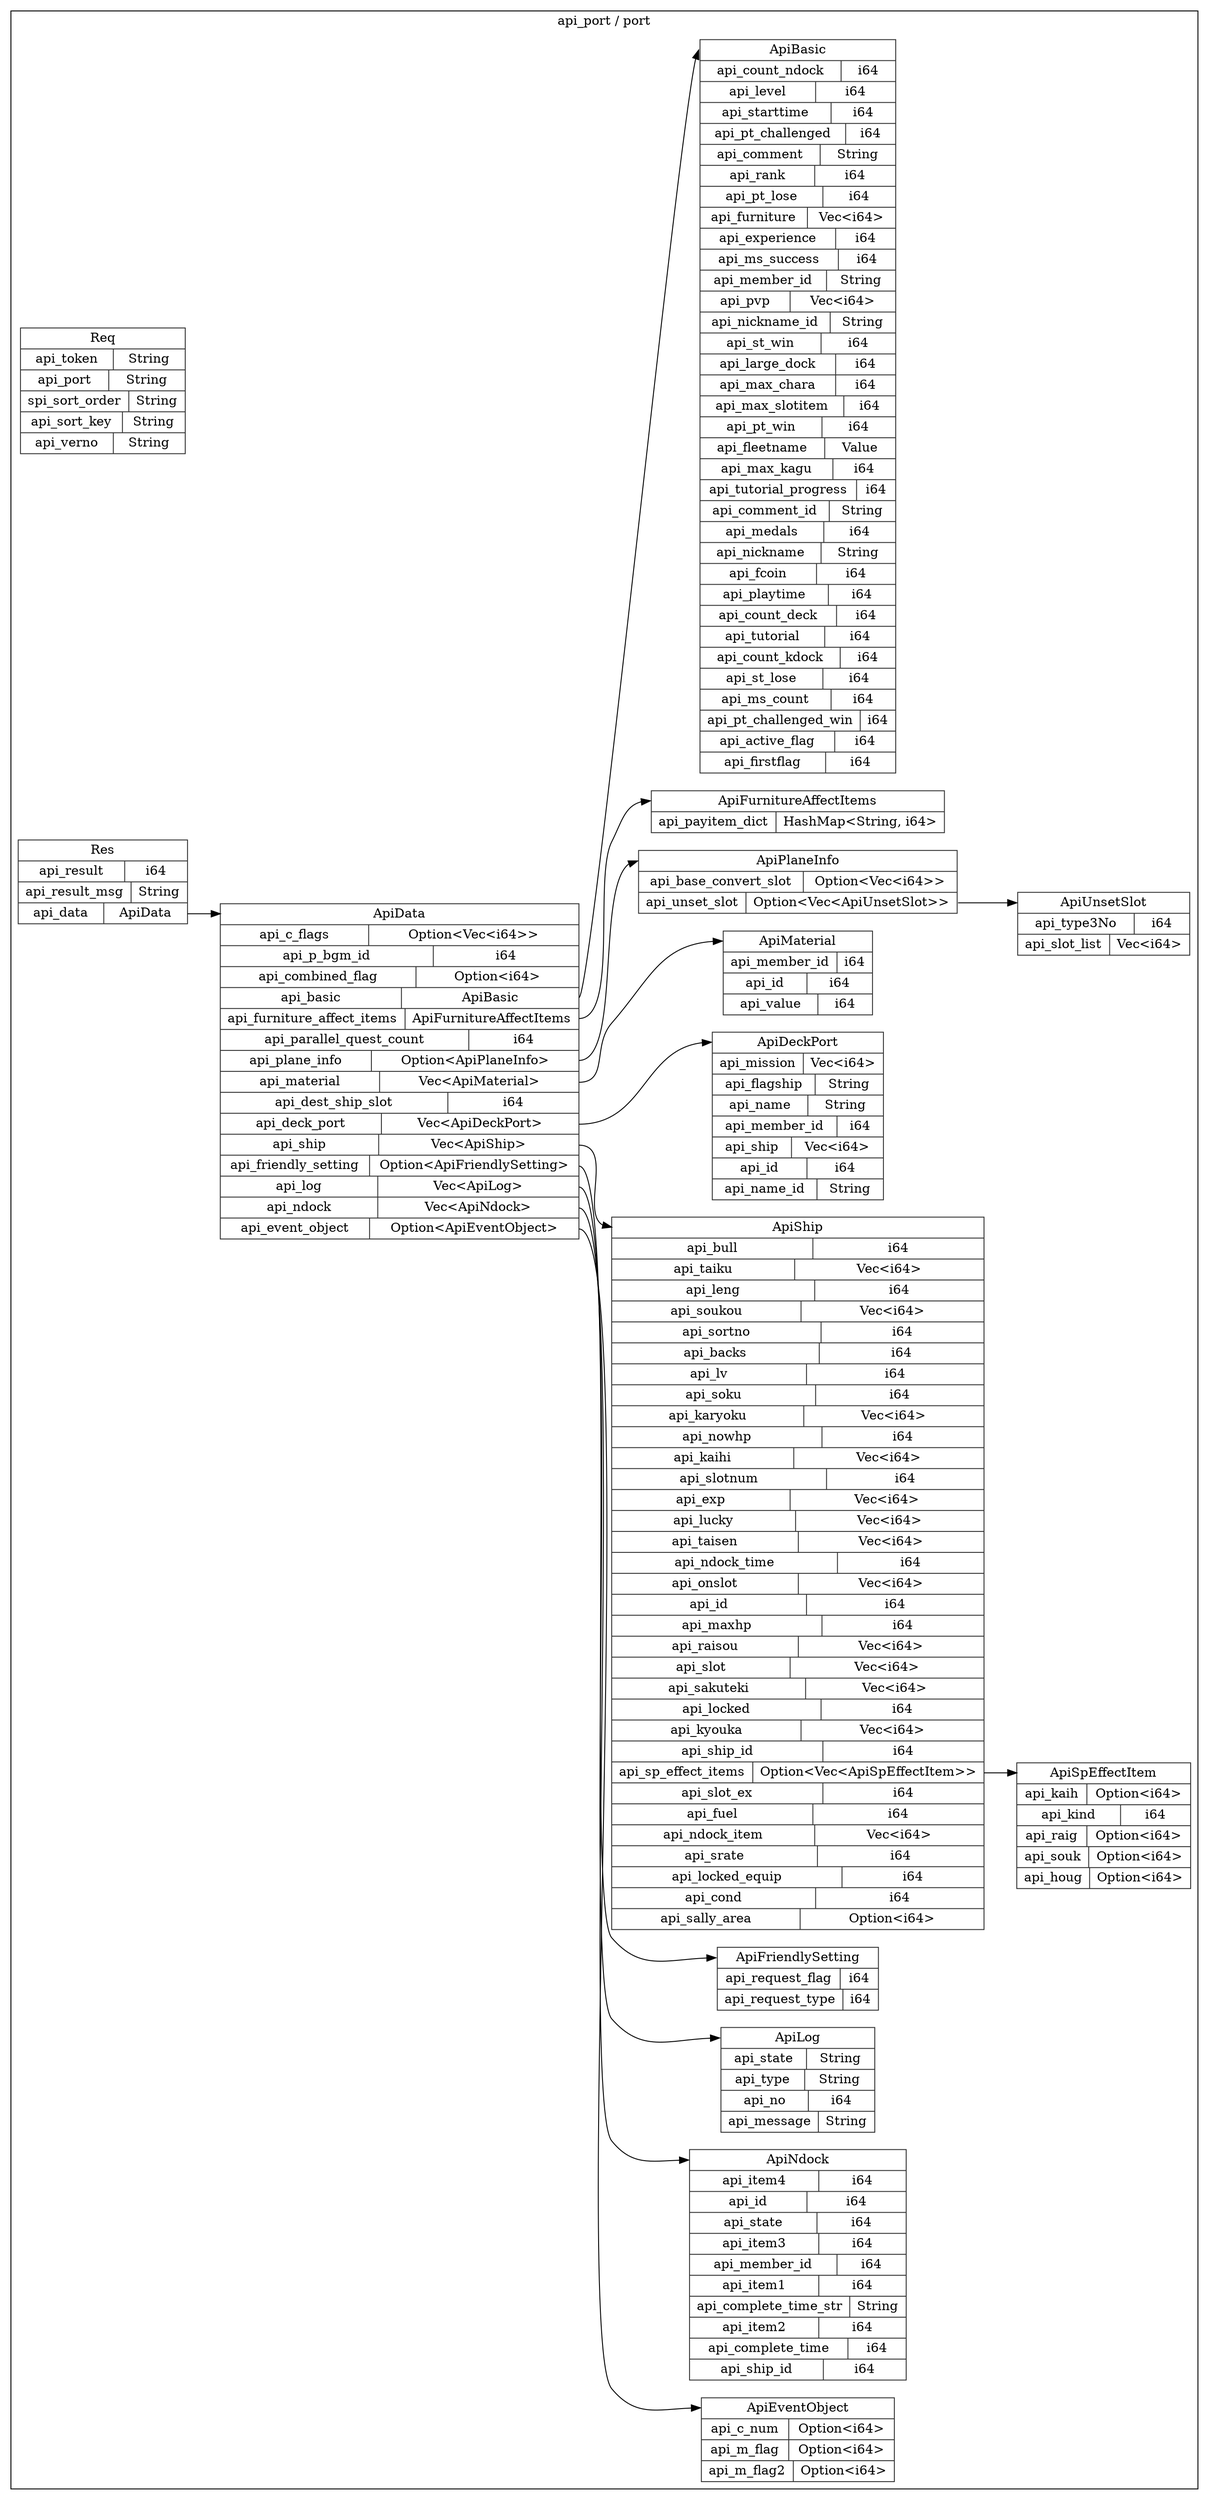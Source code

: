 digraph {
  rankdir=LR;
  subgraph cluster_0 {
    label="api_port / port";
    node [style="filled", color=white, style="solid", color=gray20];
    api_port__port__ApiEventObject [label="<ApiEventObject> ApiEventObject  | { api_c_num | <api_c_num> Option\<i64\> } | { api_m_flag | <api_m_flag> Option\<i64\> } | { api_m_flag2 | <api_m_flag2> Option\<i64\> }", shape=record];
    api_port__port__ApiData [label="<ApiData> ApiData  | { api_c_flags | <api_c_flags> Option\<Vec\<i64\>\> } | { api_p_bgm_id | <api_p_bgm_id> i64 } | { api_combined_flag | <api_combined_flag> Option\<i64\> } | { api_basic | <api_basic> ApiBasic } | { api_furniture_affect_items | <api_furniture_affect_items> ApiFurnitureAffectItems } | { api_parallel_quest_count | <api_parallel_quest_count> i64 } | { api_plane_info | <api_plane_info> Option\<ApiPlaneInfo\> } | { api_material | <api_material> Vec\<ApiMaterial\> } | { api_dest_ship_slot | <api_dest_ship_slot> i64 } | { api_deck_port | <api_deck_port> Vec\<ApiDeckPort\> } | { api_ship | <api_ship> Vec\<ApiShip\> } | { api_friendly_setting | <api_friendly_setting> Option\<ApiFriendlySetting\> } | { api_log | <api_log> Vec\<ApiLog\> } | { api_ndock | <api_ndock> Vec\<ApiNdock\> } | { api_event_object | <api_event_object> Option\<ApiEventObject\> }", shape=record];
    api_port__port__ApiBasic;
    api_port__port__ApiData:api_basic:e -> api_port__port__ApiBasic:ApiBasic:w;
    api_port__port__ApiFurnitureAffectItems;
    api_port__port__ApiData:api_furniture_affect_items:e -> api_port__port__ApiFurnitureAffectItems:ApiFurnitureAffectItems:w;
    api_port__port__ApiPlaneInfo;
    api_port__port__ApiData:api_plane_info:e -> api_port__port__ApiPlaneInfo:ApiPlaneInfo:w;
    api_port__port__ApiMaterial;
    api_port__port__ApiData:api_material:e -> api_port__port__ApiMaterial:ApiMaterial:w;
    api_port__port__ApiDeckPort;
    api_port__port__ApiData:api_deck_port:e -> api_port__port__ApiDeckPort:ApiDeckPort:w;
    api_port__port__ApiShip;
    api_port__port__ApiData:api_ship:e -> api_port__port__ApiShip:ApiShip:w;
    api_port__port__ApiFriendlySetting;
    api_port__port__ApiData:api_friendly_setting:e -> api_port__port__ApiFriendlySetting:ApiFriendlySetting:w;
    api_port__port__ApiLog;
    api_port__port__ApiData:api_log:e -> api_port__port__ApiLog:ApiLog:w;
    api_port__port__ApiNdock;
    api_port__port__ApiData:api_ndock:e -> api_port__port__ApiNdock:ApiNdock:w;
    api_port__port__ApiData:api_event_object:e -> api_port__port__ApiEventObject:ApiEventObject:w;
    api_port__port__ApiDeckPort [label="<ApiDeckPort> ApiDeckPort  | { api_mission | <api_mission> Vec\<i64\> } | { api_flagship | <api_flagship> String } | { api_name | <api_name> String } | { api_member_id | <api_member_id> i64 } | { api_ship | <api_ship> Vec\<i64\> } | { api_id | <api_id> i64 } | { api_name_id | <api_name_id> String }", shape=record];
    api_port__port__ApiShip [label="<ApiShip> ApiShip  | { api_bull | <api_bull> i64 } | { api_taiku | <api_taiku> Vec\<i64\> } | { api_leng | <api_leng> i64 } | { api_soukou | <api_soukou> Vec\<i64\> } | { api_sortno | <api_sortno> i64 } | { api_backs | <api_backs> i64 } | { api_lv | <api_lv> i64 } | { api_soku | <api_soku> i64 } | { api_karyoku | <api_karyoku> Vec\<i64\> } | { api_nowhp | <api_nowhp> i64 } | { api_kaihi | <api_kaihi> Vec\<i64\> } | { api_slotnum | <api_slotnum> i64 } | { api_exp | <api_exp> Vec\<i64\> } | { api_lucky | <api_lucky> Vec\<i64\> } | { api_taisen | <api_taisen> Vec\<i64\> } | { api_ndock_time | <api_ndock_time> i64 } | { api_onslot | <api_onslot> Vec\<i64\> } | { api_id | <api_id> i64 } | { api_maxhp | <api_maxhp> i64 } | { api_raisou | <api_raisou> Vec\<i64\> } | { api_slot | <api_slot> Vec\<i64\> } | { api_sakuteki | <api_sakuteki> Vec\<i64\> } | { api_locked | <api_locked> i64 } | { api_kyouka | <api_kyouka> Vec\<i64\> } | { api_ship_id | <api_ship_id> i64 } | { api_sp_effect_items | <api_sp_effect_items> Option\<Vec\<ApiSpEffectItem\>\> } | { api_slot_ex | <api_slot_ex> i64 } | { api_fuel | <api_fuel> i64 } | { api_ndock_item | <api_ndock_item> Vec\<i64\> } | { api_srate | <api_srate> i64 } | { api_locked_equip | <api_locked_equip> i64 } | { api_cond | <api_cond> i64 } | { api_sally_area | <api_sally_area> Option\<i64\> }", shape=record];
    api_port__port__ApiSpEffectItem;
    api_port__port__ApiShip:api_sp_effect_items:e -> api_port__port__ApiSpEffectItem:ApiSpEffectItem:w;
    api_port__port__ApiLog [label="<ApiLog> ApiLog  | { api_state | <api_state> String } | { api_type | <api_type> String } | { api_no | <api_no> i64 } | { api_message | <api_message> String }", shape=record];
    api_port__port__ApiFriendlySetting [label="<ApiFriendlySetting> ApiFriendlySetting  | { api_request_flag | <api_request_flag> i64 } | { api_request_type | <api_request_type> i64 }", shape=record];
    api_port__port__ApiSpEffectItem [label="<ApiSpEffectItem> ApiSpEffectItem  | { api_kaih | <api_kaih> Option\<i64\> } | { api_kind | <api_kind> i64 } | { api_raig | <api_raig> Option\<i64\> } | { api_souk | <api_souk> Option\<i64\> } | { api_houg | <api_houg> Option\<i64\> }", shape=record];
    api_port__port__ApiBasic [label="<ApiBasic> ApiBasic  | { api_count_ndock | <api_count_ndock> i64 } | { api_level | <api_level> i64 } | { api_starttime | <api_starttime> i64 } | { api_pt_challenged | <api_pt_challenged> i64 } | { api_comment | <api_comment> String } | { api_rank | <api_rank> i64 } | { api_pt_lose | <api_pt_lose> i64 } | { api_furniture | <api_furniture> Vec\<i64\> } | { api_experience | <api_experience> i64 } | { api_ms_success | <api_ms_success> i64 } | { api_member_id | <api_member_id> String } | { api_pvp | <api_pvp> Vec\<i64\> } | { api_nickname_id | <api_nickname_id> String } | { api_st_win | <api_st_win> i64 } | { api_large_dock | <api_large_dock> i64 } | { api_max_chara | <api_max_chara> i64 } | { api_max_slotitem | <api_max_slotitem> i64 } | { api_pt_win | <api_pt_win> i64 } | { api_fleetname | <api_fleetname> Value } | { api_max_kagu | <api_max_kagu> i64 } | { api_tutorial_progress | <api_tutorial_progress> i64 } | { api_comment_id | <api_comment_id> String } | { api_medals | <api_medals> i64 } | { api_nickname | <api_nickname> String } | { api_fcoin | <api_fcoin> i64 } | { api_playtime | <api_playtime> i64 } | { api_count_deck | <api_count_deck> i64 } | { api_tutorial | <api_tutorial> i64 } | { api_count_kdock | <api_count_kdock> i64 } | { api_st_lose | <api_st_lose> i64 } | { api_ms_count | <api_ms_count> i64 } | { api_pt_challenged_win | <api_pt_challenged_win> i64 } | { api_active_flag | <api_active_flag> i64 } | { api_firstflag | <api_firstflag> i64 }", shape=record];
    api_port__port__ApiFurnitureAffectItems [label="<ApiFurnitureAffectItems> ApiFurnitureAffectItems  | { api_payitem_dict | <api_payitem_dict> HashMap\<String, i64\> }", shape=record];
    api_port__port__ApiUnsetSlot [label="<ApiUnsetSlot> ApiUnsetSlot  | { api_type3No | <api_type3No> i64 } | { api_slot_list | <api_slot_list> Vec\<i64\> }", shape=record];
    api_port__port__ApiNdock [label="<ApiNdock> ApiNdock  | { api_item4 | <api_item4> i64 } | { api_id | <api_id> i64 } | { api_state | <api_state> i64 } | { api_item3 | <api_item3> i64 } | { api_member_id | <api_member_id> i64 } | { api_item1 | <api_item1> i64 } | { api_complete_time_str | <api_complete_time_str> String } | { api_item2 | <api_item2> i64 } | { api_complete_time | <api_complete_time> i64 } | { api_ship_id | <api_ship_id> i64 }", shape=record];
    api_port__port__Req [label="<Req> Req  | { api_token | <api_token> String } | { api_port | <api_port> String } | { spi_sort_order | <spi_sort_order> String } | { api_sort_key | <api_sort_key> String } | { api_verno | <api_verno> String }", shape=record];
    api_port__port__ApiMaterial [label="<ApiMaterial> ApiMaterial  | { api_member_id | <api_member_id> i64 } | { api_id | <api_id> i64 } | { api_value | <api_value> i64 }", shape=record];
    api_port__port__Res [label="<Res> Res  | { api_result | <api_result> i64 } | { api_result_msg | <api_result_msg> String } | { api_data | <api_data> ApiData }", shape=record];
    api_port__port__Res:api_data:e -> api_port__port__ApiData:ApiData:w;
    api_port__port__ApiPlaneInfo [label="<ApiPlaneInfo> ApiPlaneInfo  | { api_base_convert_slot | <api_base_convert_slot> Option\<Vec\<i64\>\> } | { api_unset_slot | <api_unset_slot> Option\<Vec\<ApiUnsetSlot\>\> }", shape=record];
    api_port__port__ApiPlaneInfo:api_unset_slot:e -> api_port__port__ApiUnsetSlot:ApiUnsetSlot:w;
  }
}
